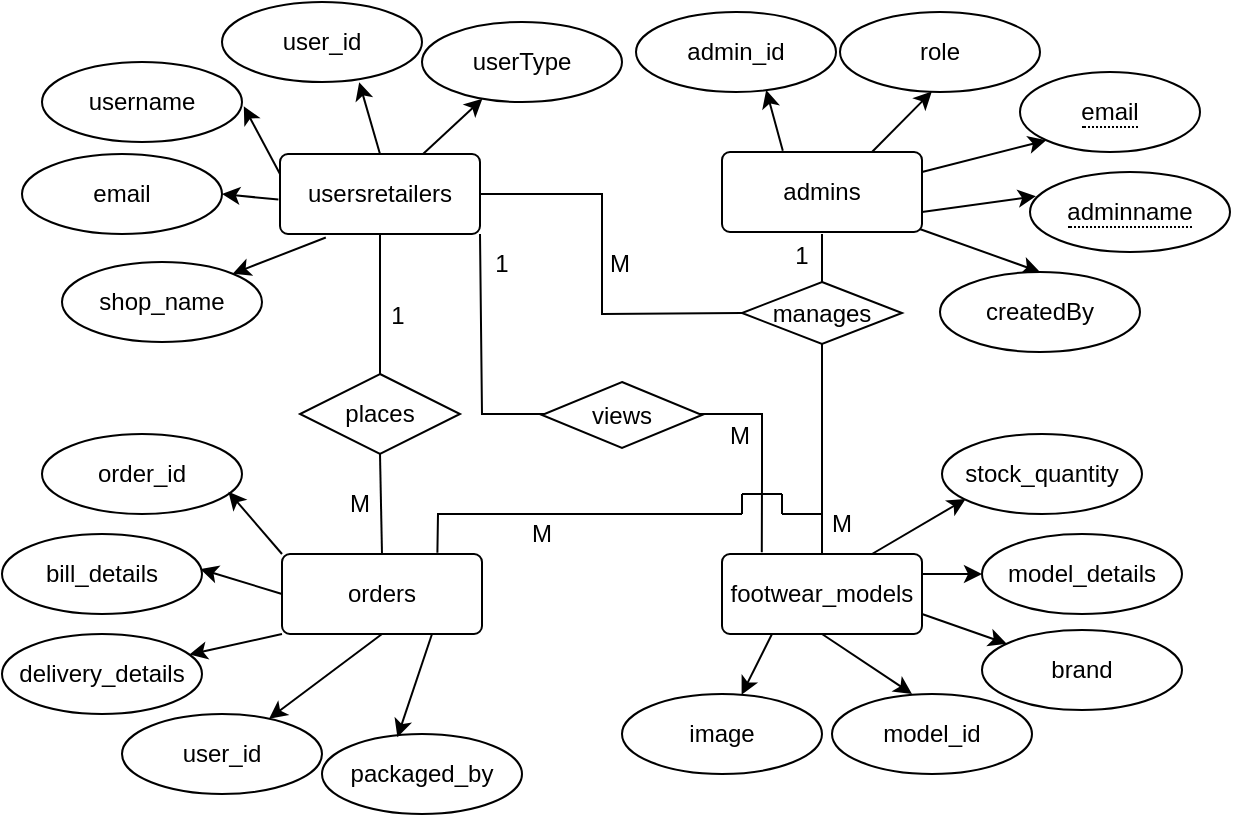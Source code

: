 <mxfile version="26.2.4">
  <diagram name="Page-1" id="V9YXr99vcI0l23Jaac8-">
    <mxGraphModel dx="1099" dy="697" grid="1" gridSize="10" guides="1" tooltips="1" connect="1" arrows="1" fold="1" page="1" pageScale="1" pageWidth="850" pageHeight="1100" math="0" shadow="0">
      <root>
        <mxCell id="0" />
        <mxCell id="1" parent="0" />
        <mxCell id="JyS4Pw6MhcOc_K2QIwF5-907" style="rounded=0;orthogonalLoop=1;jettySize=auto;html=1;exitX=1;exitY=0.25;exitDx=0;exitDy=0;entryX=0;entryY=1;entryDx=0;entryDy=0;" parent="1" source="JyS4Pw6MhcOc_K2QIwF5-863" target="JyS4Pw6MhcOc_K2QIwF5-886" edge="1">
          <mxGeometry relative="1" as="geometry" />
        </mxCell>
        <mxCell id="JyS4Pw6MhcOc_K2QIwF5-910" style="rounded=0;orthogonalLoop=1;jettySize=auto;html=1;exitX=0.985;exitY=0.959;exitDx=0;exitDy=0;entryX=0.5;entryY=0;entryDx=0;entryDy=0;exitPerimeter=0;" parent="1" source="JyS4Pw6MhcOc_K2QIwF5-863" target="JyS4Pw6MhcOc_K2QIwF5-882" edge="1">
          <mxGeometry relative="1" as="geometry" />
        </mxCell>
        <mxCell id="JyS4Pw6MhcOc_K2QIwF5-863" value="admins" style="rounded=1;arcSize=10;whiteSpace=wrap;html=1;align=center;" parent="1" vertex="1">
          <mxGeometry x="400" y="359" width="100" height="40" as="geometry" />
        </mxCell>
        <mxCell id="JyS4Pw6MhcOc_K2QIwF5-880" value="admin_id" style="ellipse;whiteSpace=wrap;html=1;align=center;" parent="1" vertex="1">
          <mxGeometry x="357" y="289" width="100" height="40" as="geometry" />
        </mxCell>
        <mxCell id="JyS4Pw6MhcOc_K2QIwF5-882" value="createdBy" style="ellipse;whiteSpace=wrap;html=1;align=center;" parent="1" vertex="1">
          <mxGeometry x="509" y="419" width="100" height="40" as="geometry" />
        </mxCell>
        <mxCell id="JyS4Pw6MhcOc_K2QIwF5-884" value="role" style="ellipse;whiteSpace=wrap;html=1;align=center;" parent="1" vertex="1">
          <mxGeometry x="459" y="289" width="100" height="40" as="geometry" />
        </mxCell>
        <mxCell id="JyS4Pw6MhcOc_K2QIwF5-885" value="&lt;span style=&quot;border-bottom: 1px dotted&quot;&gt;adminname&lt;/span&gt;" style="ellipse;whiteSpace=wrap;html=1;align=center;strokeColor=default;" parent="1" vertex="1">
          <mxGeometry x="554" y="369" width="100" height="40" as="geometry" />
        </mxCell>
        <mxCell id="JyS4Pw6MhcOc_K2QIwF5-886" value="&lt;span style=&quot;border-bottom: 1px dotted&quot;&gt;email&lt;/span&gt;" style="ellipse;whiteSpace=wrap;html=1;align=center;fontStyle=0" parent="1" vertex="1">
          <mxGeometry x="549" y="319" width="90" height="40" as="geometry" />
        </mxCell>
        <mxCell id="JyS4Pw6MhcOc_K2QIwF5-887" style="edgeStyle=orthogonalEdgeStyle;rounded=0;orthogonalLoop=1;jettySize=auto;html=1;exitX=0.5;exitY=1;exitDx=0;exitDy=0;" parent="1" source="JyS4Pw6MhcOc_K2QIwF5-885" target="JyS4Pw6MhcOc_K2QIwF5-885" edge="1">
          <mxGeometry relative="1" as="geometry" />
        </mxCell>
        <mxCell id="JyS4Pw6MhcOc_K2QIwF5-911" style="rounded=0;orthogonalLoop=1;jettySize=auto;html=1;entryX=1;entryY=0;entryDx=0;entryDy=0;exitX=0.229;exitY=1.044;exitDx=0;exitDy=0;exitPerimeter=0;" parent="1" source="JyS4Pw6MhcOc_K2QIwF5-888" target="JyS4Pw6MhcOc_K2QIwF5-892" edge="1">
          <mxGeometry relative="1" as="geometry">
            <mxPoint x="170" y="480" as="sourcePoint" />
          </mxGeometry>
        </mxCell>
        <mxCell id="JyS4Pw6MhcOc_K2QIwF5-912" style="rounded=0;orthogonalLoop=1;jettySize=auto;html=1;" parent="1" source="JyS4Pw6MhcOc_K2QIwF5-888" target="JyS4Pw6MhcOc_K2QIwF5-891" edge="1">
          <mxGeometry relative="1" as="geometry">
            <mxPoint x="221" y="471" as="sourcePoint" />
            <mxPoint x="226" y="500" as="targetPoint" />
          </mxGeometry>
        </mxCell>
        <mxCell id="JyS4Pw6MhcOc_K2QIwF5-913" style="rounded=0;orthogonalLoop=1;jettySize=auto;html=1;exitX=0.5;exitY=0;exitDx=0;exitDy=0;entryX=0.686;entryY=1.002;entryDx=0;entryDy=0;entryPerimeter=0;" parent="1" source="JyS4Pw6MhcOc_K2QIwF5-888" target="JyS4Pw6MhcOc_K2QIwF5-890" edge="1">
          <mxGeometry relative="1" as="geometry" />
        </mxCell>
        <mxCell id="JyS4Pw6MhcOc_K2QIwF5-888" value="usersretailers" style="rounded=1;arcSize=10;whiteSpace=wrap;html=1;align=center;" parent="1" vertex="1">
          <mxGeometry x="179" y="360" width="100" height="40" as="geometry" />
        </mxCell>
        <mxCell id="JyS4Pw6MhcOc_K2QIwF5-889" value="username" style="ellipse;whiteSpace=wrap;html=1;align=center;" parent="1" vertex="1">
          <mxGeometry x="60" y="314" width="100" height="40" as="geometry" />
        </mxCell>
        <mxCell id="JyS4Pw6MhcOc_K2QIwF5-890" value="user_id" style="ellipse;whiteSpace=wrap;html=1;align=center;" parent="1" vertex="1">
          <mxGeometry x="150" y="284" width="100" height="40" as="geometry" />
        </mxCell>
        <mxCell id="JyS4Pw6MhcOc_K2QIwF5-891" value="userType" style="ellipse;whiteSpace=wrap;html=1;align=center;" parent="1" vertex="1">
          <mxGeometry x="250" y="294" width="100" height="40" as="geometry" />
        </mxCell>
        <mxCell id="JyS4Pw6MhcOc_K2QIwF5-892" value="shop_name" style="ellipse;whiteSpace=wrap;html=1;align=center;" parent="1" vertex="1">
          <mxGeometry x="70" y="414" width="100" height="40" as="geometry" />
        </mxCell>
        <mxCell id="JyS4Pw6MhcOc_K2QIwF5-893" value="email" style="ellipse;whiteSpace=wrap;html=1;align=center;" parent="1" vertex="1">
          <mxGeometry x="50" y="360" width="100" height="40" as="geometry" />
        </mxCell>
        <mxCell id="JyS4Pw6MhcOc_K2QIwF5-906" style="rounded=0;orthogonalLoop=1;jettySize=auto;html=1;exitX=1;exitY=0.75;exitDx=0;exitDy=0;entryX=0.03;entryY=0.302;entryDx=0;entryDy=0;entryPerimeter=0;" parent="1" source="JyS4Pw6MhcOc_K2QIwF5-863" target="JyS4Pw6MhcOc_K2QIwF5-885" edge="1">
          <mxGeometry relative="1" as="geometry" />
        </mxCell>
        <mxCell id="JyS4Pw6MhcOc_K2QIwF5-909" style="rounded=0;orthogonalLoop=1;jettySize=auto;html=1;exitX=0.304;exitY=-0.016;exitDx=0;exitDy=0;entryX=0.651;entryY=0.976;entryDx=0;entryDy=0;entryPerimeter=0;exitPerimeter=0;" parent="1" source="JyS4Pw6MhcOc_K2QIwF5-863" target="JyS4Pw6MhcOc_K2QIwF5-880" edge="1">
          <mxGeometry relative="1" as="geometry" />
        </mxCell>
        <mxCell id="JyS4Pw6MhcOc_K2QIwF5-914" style="rounded=0;orthogonalLoop=1;jettySize=auto;html=1;exitX=0;exitY=0.25;exitDx=0;exitDy=0;entryX=1.009;entryY=0.553;entryDx=0;entryDy=0;entryPerimeter=0;" parent="1" source="JyS4Pw6MhcOc_K2QIwF5-888" target="JyS4Pw6MhcOc_K2QIwF5-889" edge="1">
          <mxGeometry relative="1" as="geometry">
            <mxPoint x="123.7" y="434.4" as="targetPoint" />
          </mxGeometry>
        </mxCell>
        <mxCell id="JyS4Pw6MhcOc_K2QIwF5-915" style="rounded=0;orthogonalLoop=1;jettySize=auto;html=1;exitX=-0.008;exitY=0.57;exitDx=0;exitDy=0;entryX=1;entryY=0.5;entryDx=0;entryDy=0;exitPerimeter=0;" parent="1" source="JyS4Pw6MhcOc_K2QIwF5-888" target="JyS4Pw6MhcOc_K2QIwF5-893" edge="1">
          <mxGeometry relative="1" as="geometry" />
        </mxCell>
        <mxCell id="JyS4Pw6MhcOc_K2QIwF5-924" style="rounded=0;orthogonalLoop=1;jettySize=auto;html=1;exitX=0.5;exitY=1;exitDx=0;exitDy=0;" parent="1" source="JyS4Pw6MhcOc_K2QIwF5-916" target="JyS4Pw6MhcOc_K2QIwF5-920" edge="1">
          <mxGeometry relative="1" as="geometry" />
        </mxCell>
        <mxCell id="JyS4Pw6MhcOc_K2QIwF5-916" value="orders" style="rounded=1;arcSize=10;whiteSpace=wrap;html=1;align=center;" parent="1" vertex="1">
          <mxGeometry x="180" y="560" width="100" height="40" as="geometry" />
        </mxCell>
        <mxCell id="JyS4Pw6MhcOc_K2QIwF5-917" value="bill_details" style="ellipse;whiteSpace=wrap;html=1;align=center;" parent="1" vertex="1">
          <mxGeometry x="40" y="550" width="100" height="40" as="geometry" />
        </mxCell>
        <mxCell id="JyS4Pw6MhcOc_K2QIwF5-918" value="delivery_details" style="ellipse;whiteSpace=wrap;html=1;align=center;" parent="1" vertex="1">
          <mxGeometry x="40" y="600" width="100" height="40" as="geometry" />
        </mxCell>
        <mxCell id="JyS4Pw6MhcOc_K2QIwF5-919" value="packaged_by" style="ellipse;whiteSpace=wrap;html=1;align=center;" parent="1" vertex="1">
          <mxGeometry x="200" y="650" width="100" height="40" as="geometry" />
        </mxCell>
        <mxCell id="JyS4Pw6MhcOc_K2QIwF5-920" value="user_id" style="ellipse;whiteSpace=wrap;html=1;align=center;" parent="1" vertex="1">
          <mxGeometry x="100" y="640" width="100" height="40" as="geometry" />
        </mxCell>
        <mxCell id="JyS4Pw6MhcOc_K2QIwF5-921" value="order_id" style="ellipse;whiteSpace=wrap;html=1;align=center;" parent="1" vertex="1">
          <mxGeometry x="60" y="500" width="100" height="40" as="geometry" />
        </mxCell>
        <mxCell id="JyS4Pw6MhcOc_K2QIwF5-922" style="rounded=0;orthogonalLoop=1;jettySize=auto;html=1;exitX=0;exitY=0;exitDx=0;exitDy=0;entryX=0.932;entryY=0.721;entryDx=0;entryDy=0;entryPerimeter=0;" parent="1" source="JyS4Pw6MhcOc_K2QIwF5-916" target="JyS4Pw6MhcOc_K2QIwF5-921" edge="1">
          <mxGeometry relative="1" as="geometry" />
        </mxCell>
        <mxCell id="JyS4Pw6MhcOc_K2QIwF5-923" style="rounded=0;orthogonalLoop=1;jettySize=auto;html=1;exitX=0.75;exitY=1;exitDx=0;exitDy=0;entryX=0.377;entryY=0.04;entryDx=0;entryDy=0;entryPerimeter=0;" parent="1" source="JyS4Pw6MhcOc_K2QIwF5-916" target="JyS4Pw6MhcOc_K2QIwF5-919" edge="1">
          <mxGeometry relative="1" as="geometry" />
        </mxCell>
        <mxCell id="JyS4Pw6MhcOc_K2QIwF5-925" style="rounded=0;orthogonalLoop=1;jettySize=auto;html=1;exitX=0;exitY=1;exitDx=0;exitDy=0;" parent="1" source="JyS4Pw6MhcOc_K2QIwF5-916" target="JyS4Pw6MhcOc_K2QIwF5-918" edge="1">
          <mxGeometry relative="1" as="geometry" />
        </mxCell>
        <mxCell id="JyS4Pw6MhcOc_K2QIwF5-926" style="rounded=0;orthogonalLoop=1;jettySize=auto;html=1;exitX=0;exitY=0.5;exitDx=0;exitDy=0;entryX=0.991;entryY=0.438;entryDx=0;entryDy=0;entryPerimeter=0;" parent="1" source="JyS4Pw6MhcOc_K2QIwF5-916" target="JyS4Pw6MhcOc_K2QIwF5-917" edge="1">
          <mxGeometry relative="1" as="geometry">
            <mxPoint x="278.11" y="994.554" as="targetPoint" />
          </mxGeometry>
        </mxCell>
        <mxCell id="JyS4Pw6MhcOc_K2QIwF5-940" style="rounded=0;orthogonalLoop=1;jettySize=auto;html=1;exitX=1;exitY=0.25;exitDx=0;exitDy=0;entryX=0;entryY=0.5;entryDx=0;entryDy=0;" parent="1" source="JyS4Pw6MhcOc_K2QIwF5-930" target="JyS4Pw6MhcOc_K2QIwF5-933" edge="1">
          <mxGeometry relative="1" as="geometry" />
        </mxCell>
        <mxCell id="iq3WFOcKB-DzcSwy4FsD-3" style="rounded=0;orthogonalLoop=1;jettySize=auto;html=1;exitX=0.25;exitY=1;exitDx=0;exitDy=0;" parent="1" source="JyS4Pw6MhcOc_K2QIwF5-930" target="JyS4Pw6MhcOc_K2QIwF5-931" edge="1">
          <mxGeometry relative="1" as="geometry" />
        </mxCell>
        <mxCell id="iq3WFOcKB-DzcSwy4FsD-4" style="rounded=0;orthogonalLoop=1;jettySize=auto;html=1;exitX=1;exitY=0.75;exitDx=0;exitDy=0;" parent="1" source="JyS4Pw6MhcOc_K2QIwF5-930" target="JyS4Pw6MhcOc_K2QIwF5-934" edge="1">
          <mxGeometry relative="1" as="geometry" />
        </mxCell>
        <mxCell id="JyS4Pw6MhcOc_K2QIwF5-930" value="footwear_models" style="rounded=1;arcSize=10;whiteSpace=wrap;html=1;align=center;" parent="1" vertex="1">
          <mxGeometry x="400" y="560" width="100" height="40" as="geometry" />
        </mxCell>
        <mxCell id="JyS4Pw6MhcOc_K2QIwF5-931" value="image" style="ellipse;whiteSpace=wrap;html=1;align=center;" parent="1" vertex="1">
          <mxGeometry x="350" y="630" width="100" height="40" as="geometry" />
        </mxCell>
        <mxCell id="JyS4Pw6MhcOc_K2QIwF5-932" value="stock_quantity" style="ellipse;whiteSpace=wrap;html=1;align=center;" parent="1" vertex="1">
          <mxGeometry x="510" y="500" width="100" height="40" as="geometry" />
        </mxCell>
        <mxCell id="JyS4Pw6MhcOc_K2QIwF5-933" value="model_details" style="ellipse;whiteSpace=wrap;html=1;align=center;" parent="1" vertex="1">
          <mxGeometry x="530" y="550" width="100" height="40" as="geometry" />
        </mxCell>
        <mxCell id="JyS4Pw6MhcOc_K2QIwF5-934" value="brand" style="ellipse;whiteSpace=wrap;html=1;align=center;" parent="1" vertex="1">
          <mxGeometry x="530" y="598" width="100" height="40" as="geometry" />
        </mxCell>
        <mxCell id="JyS4Pw6MhcOc_K2QIwF5-935" value="model_id" style="ellipse;whiteSpace=wrap;html=1;align=center;" parent="1" vertex="1">
          <mxGeometry x="455" y="630" width="100" height="40" as="geometry" />
        </mxCell>
        <mxCell id="JyS4Pw6MhcOc_K2QIwF5-939" style="rounded=0;orthogonalLoop=1;jettySize=auto;html=1;exitX=0.75;exitY=0;exitDx=0;exitDy=0;entryX=0.118;entryY=0.813;entryDx=0;entryDy=0;entryPerimeter=0;" parent="1" source="JyS4Pw6MhcOc_K2QIwF5-930" target="JyS4Pw6MhcOc_K2QIwF5-932" edge="1">
          <mxGeometry relative="1" as="geometry" />
        </mxCell>
        <mxCell id="JyS4Pw6MhcOc_K2QIwF5-942" style="rounded=0;orthogonalLoop=1;jettySize=auto;html=1;exitX=0.5;exitY=1;exitDx=0;exitDy=0;entryX=0.4;entryY=0;entryDx=0;entryDy=0;entryPerimeter=0;" parent="1" source="JyS4Pw6MhcOc_K2QIwF5-930" target="JyS4Pw6MhcOc_K2QIwF5-935" edge="1">
          <mxGeometry relative="1" as="geometry">
            <Array as="points" />
          </mxGeometry>
        </mxCell>
        <mxCell id="iq3WFOcKB-DzcSwy4FsD-5" style="rounded=0;orthogonalLoop=1;jettySize=auto;html=1;exitX=0.75;exitY=0;exitDx=0;exitDy=0;entryX=0.459;entryY=0.994;entryDx=0;entryDy=0;entryPerimeter=0;" parent="1" source="JyS4Pw6MhcOc_K2QIwF5-863" target="JyS4Pw6MhcOc_K2QIwF5-884" edge="1">
          <mxGeometry relative="1" as="geometry" />
        </mxCell>
        <mxCell id="iq3WFOcKB-DzcSwy4FsD-12" value="" style="endArrow=none;html=1;rounded=0;entryX=0.5;entryY=1;entryDx=0;entryDy=0;exitX=0.5;exitY=0;exitDx=0;exitDy=0;" parent="1" source="iq3WFOcKB-DzcSwy4FsD-8" target="JyS4Pw6MhcOc_K2QIwF5-888" edge="1">
          <mxGeometry width="50" height="50" relative="1" as="geometry">
            <mxPoint x="190" y="500" as="sourcePoint" />
            <mxPoint x="240" y="450" as="targetPoint" />
          </mxGeometry>
        </mxCell>
        <mxCell id="iq3WFOcKB-DzcSwy4FsD-13" value="" style="endArrow=none;html=1;rounded=0;entryX=0.5;entryY=1;entryDx=0;entryDy=0;exitX=0.5;exitY=0;exitDx=0;exitDy=0;" parent="1" source="JyS4Pw6MhcOc_K2QIwF5-916" target="iq3WFOcKB-DzcSwy4FsD-8" edge="1">
          <mxGeometry width="50" height="50" relative="1" as="geometry">
            <mxPoint x="230" y="560" as="sourcePoint" />
            <mxPoint x="229" y="400" as="targetPoint" />
          </mxGeometry>
        </mxCell>
        <mxCell id="iq3WFOcKB-DzcSwy4FsD-8" value="places" style="rhombus;whiteSpace=wrap;html=1;" parent="1" vertex="1">
          <mxGeometry x="189" y="470" width="80" height="40" as="geometry" />
        </mxCell>
        <mxCell id="iq3WFOcKB-DzcSwy4FsD-17" value="" style="endArrow=none;html=1;rounded=0;entryX=1;entryY=1;entryDx=0;entryDy=0;exitX=0.199;exitY=-0.021;exitDx=0;exitDy=0;exitPerimeter=0;" parent="1" source="JyS4Pw6MhcOc_K2QIwF5-930" target="JyS4Pw6MhcOc_K2QIwF5-888" edge="1">
          <mxGeometry width="50" height="50" relative="1" as="geometry">
            <mxPoint x="340" y="510" as="sourcePoint" />
            <mxPoint x="390" y="460" as="targetPoint" />
            <Array as="points">
              <mxPoint x="420" y="520" />
              <mxPoint x="420" y="490" />
              <mxPoint x="280" y="490" />
            </Array>
          </mxGeometry>
        </mxCell>
        <mxCell id="iq3WFOcKB-DzcSwy4FsD-20" value="views" style="rhombus;whiteSpace=wrap;html=1;" parent="1" vertex="1">
          <mxGeometry x="310" y="474" width="80" height="33" as="geometry" />
        </mxCell>
        <mxCell id="iq3WFOcKB-DzcSwy4FsD-21" value="" style="endArrow=none;html=1;rounded=0;exitX=0.5;exitY=0;exitDx=0;exitDy=0;" parent="1" source="JyS4Pw6MhcOc_K2QIwF5-930" edge="1">
          <mxGeometry width="50" height="50" relative="1" as="geometry">
            <mxPoint x="310" y="500" as="sourcePoint" />
            <mxPoint x="450" y="400" as="targetPoint" />
          </mxGeometry>
        </mxCell>
        <mxCell id="iq3WFOcKB-DzcSwy4FsD-22" value="manages" style="rhombus;whiteSpace=wrap;html=1;" parent="1" vertex="1">
          <mxGeometry x="410" y="424" width="80" height="31" as="geometry" />
        </mxCell>
        <mxCell id="iq3WFOcKB-DzcSwy4FsD-24" value="" style="endArrow=none;html=1;rounded=0;exitX=0;exitY=0.5;exitDx=0;exitDy=0;entryX=1;entryY=0.5;entryDx=0;entryDy=0;" parent="1" source="iq3WFOcKB-DzcSwy4FsD-22" target="JyS4Pw6MhcOc_K2QIwF5-888" edge="1">
          <mxGeometry width="50" height="50" relative="1" as="geometry">
            <mxPoint x="370" y="540" as="sourcePoint" />
            <mxPoint x="370" y="380" as="targetPoint" />
            <Array as="points">
              <mxPoint x="340" y="440" />
              <mxPoint x="340" y="380" />
            </Array>
          </mxGeometry>
        </mxCell>
        <mxCell id="iq3WFOcKB-DzcSwy4FsD-25" value="" style="endArrow=none;html=1;rounded=0;" parent="1" edge="1">
          <mxGeometry width="50" height="50" relative="1" as="geometry">
            <mxPoint x="430" y="540" as="sourcePoint" />
            <mxPoint x="450" y="540" as="targetPoint" />
          </mxGeometry>
        </mxCell>
        <mxCell id="iq3WFOcKB-DzcSwy4FsD-26" value="" style="endArrow=none;html=1;rounded=0;exitX=0.797;exitY=-0.015;exitDx=0;exitDy=0;exitPerimeter=0;" parent="1" edge="1">
          <mxGeometry width="50" height="50" relative="1" as="geometry">
            <mxPoint x="257.7" y="559.4" as="sourcePoint" />
            <mxPoint x="410" y="540" as="targetPoint" />
            <Array as="points">
              <mxPoint x="258" y="540" />
            </Array>
          </mxGeometry>
        </mxCell>
        <mxCell id="iq3WFOcKB-DzcSwy4FsD-27" value="" style="endArrow=none;html=1;rounded=0;" parent="1" edge="1">
          <mxGeometry width="50" height="50" relative="1" as="geometry">
            <mxPoint x="410" y="530" as="sourcePoint" />
            <mxPoint x="430" y="530" as="targetPoint" />
          </mxGeometry>
        </mxCell>
        <mxCell id="iq3WFOcKB-DzcSwy4FsD-29" value="" style="endArrow=none;html=1;rounded=0;" parent="1" edge="1">
          <mxGeometry width="50" height="50" relative="1" as="geometry">
            <mxPoint x="430" y="540" as="sourcePoint" />
            <mxPoint x="430" y="530" as="targetPoint" />
          </mxGeometry>
        </mxCell>
        <mxCell id="iq3WFOcKB-DzcSwy4FsD-30" value="" style="endArrow=none;html=1;rounded=0;" parent="1" edge="1">
          <mxGeometry width="50" height="50" relative="1" as="geometry">
            <mxPoint x="410" y="540" as="sourcePoint" />
            <mxPoint x="410" y="530" as="targetPoint" />
          </mxGeometry>
        </mxCell>
        <mxCell id="SoMgfnPwOV5Ozq3IY5f0-1" value="1" style="text;strokeColor=none;align=center;fillColor=none;html=1;verticalAlign=middle;whiteSpace=wrap;rounded=0;" vertex="1" parent="1">
          <mxGeometry x="208" y="426" width="60" height="30" as="geometry" />
        </mxCell>
        <mxCell id="SoMgfnPwOV5Ozq3IY5f0-2" value="M" style="text;strokeColor=none;align=center;fillColor=none;html=1;verticalAlign=middle;whiteSpace=wrap;rounded=0;" vertex="1" parent="1">
          <mxGeometry x="189" y="520" width="60" height="30" as="geometry" />
        </mxCell>
        <mxCell id="SoMgfnPwOV5Ozq3IY5f0-3" value="1" style="text;strokeColor=none;align=center;fillColor=none;html=1;verticalAlign=middle;whiteSpace=wrap;rounded=0;" vertex="1" parent="1">
          <mxGeometry x="260" y="400" width="60" height="30" as="geometry" />
        </mxCell>
        <mxCell id="SoMgfnPwOV5Ozq3IY5f0-4" value="M" style="text;strokeColor=none;align=center;fillColor=none;html=1;verticalAlign=middle;whiteSpace=wrap;rounded=0;" vertex="1" parent="1">
          <mxGeometry x="379" y="486" width="60" height="30" as="geometry" />
        </mxCell>
        <mxCell id="SoMgfnPwOV5Ozq3IY5f0-5" value="1" style="text;strokeColor=none;align=center;fillColor=none;html=1;verticalAlign=middle;whiteSpace=wrap;rounded=0;" vertex="1" parent="1">
          <mxGeometry x="410" y="396" width="60" height="30" as="geometry" />
        </mxCell>
        <mxCell id="SoMgfnPwOV5Ozq3IY5f0-6" value="M" style="text;strokeColor=none;align=center;fillColor=none;html=1;verticalAlign=middle;whiteSpace=wrap;rounded=0;" vertex="1" parent="1">
          <mxGeometry x="280" y="535" width="60" height="30" as="geometry" />
        </mxCell>
        <mxCell id="SoMgfnPwOV5Ozq3IY5f0-7" value="M" style="text;strokeColor=none;align=center;fillColor=none;html=1;verticalAlign=middle;whiteSpace=wrap;rounded=0;" vertex="1" parent="1">
          <mxGeometry x="430" y="530" width="60" height="30" as="geometry" />
        </mxCell>
        <mxCell id="SoMgfnPwOV5Ozq3IY5f0-8" value="M" style="text;strokeColor=none;align=center;fillColor=none;html=1;verticalAlign=middle;whiteSpace=wrap;rounded=0;" vertex="1" parent="1">
          <mxGeometry x="319" y="400" width="60" height="30" as="geometry" />
        </mxCell>
      </root>
    </mxGraphModel>
  </diagram>
</mxfile>
